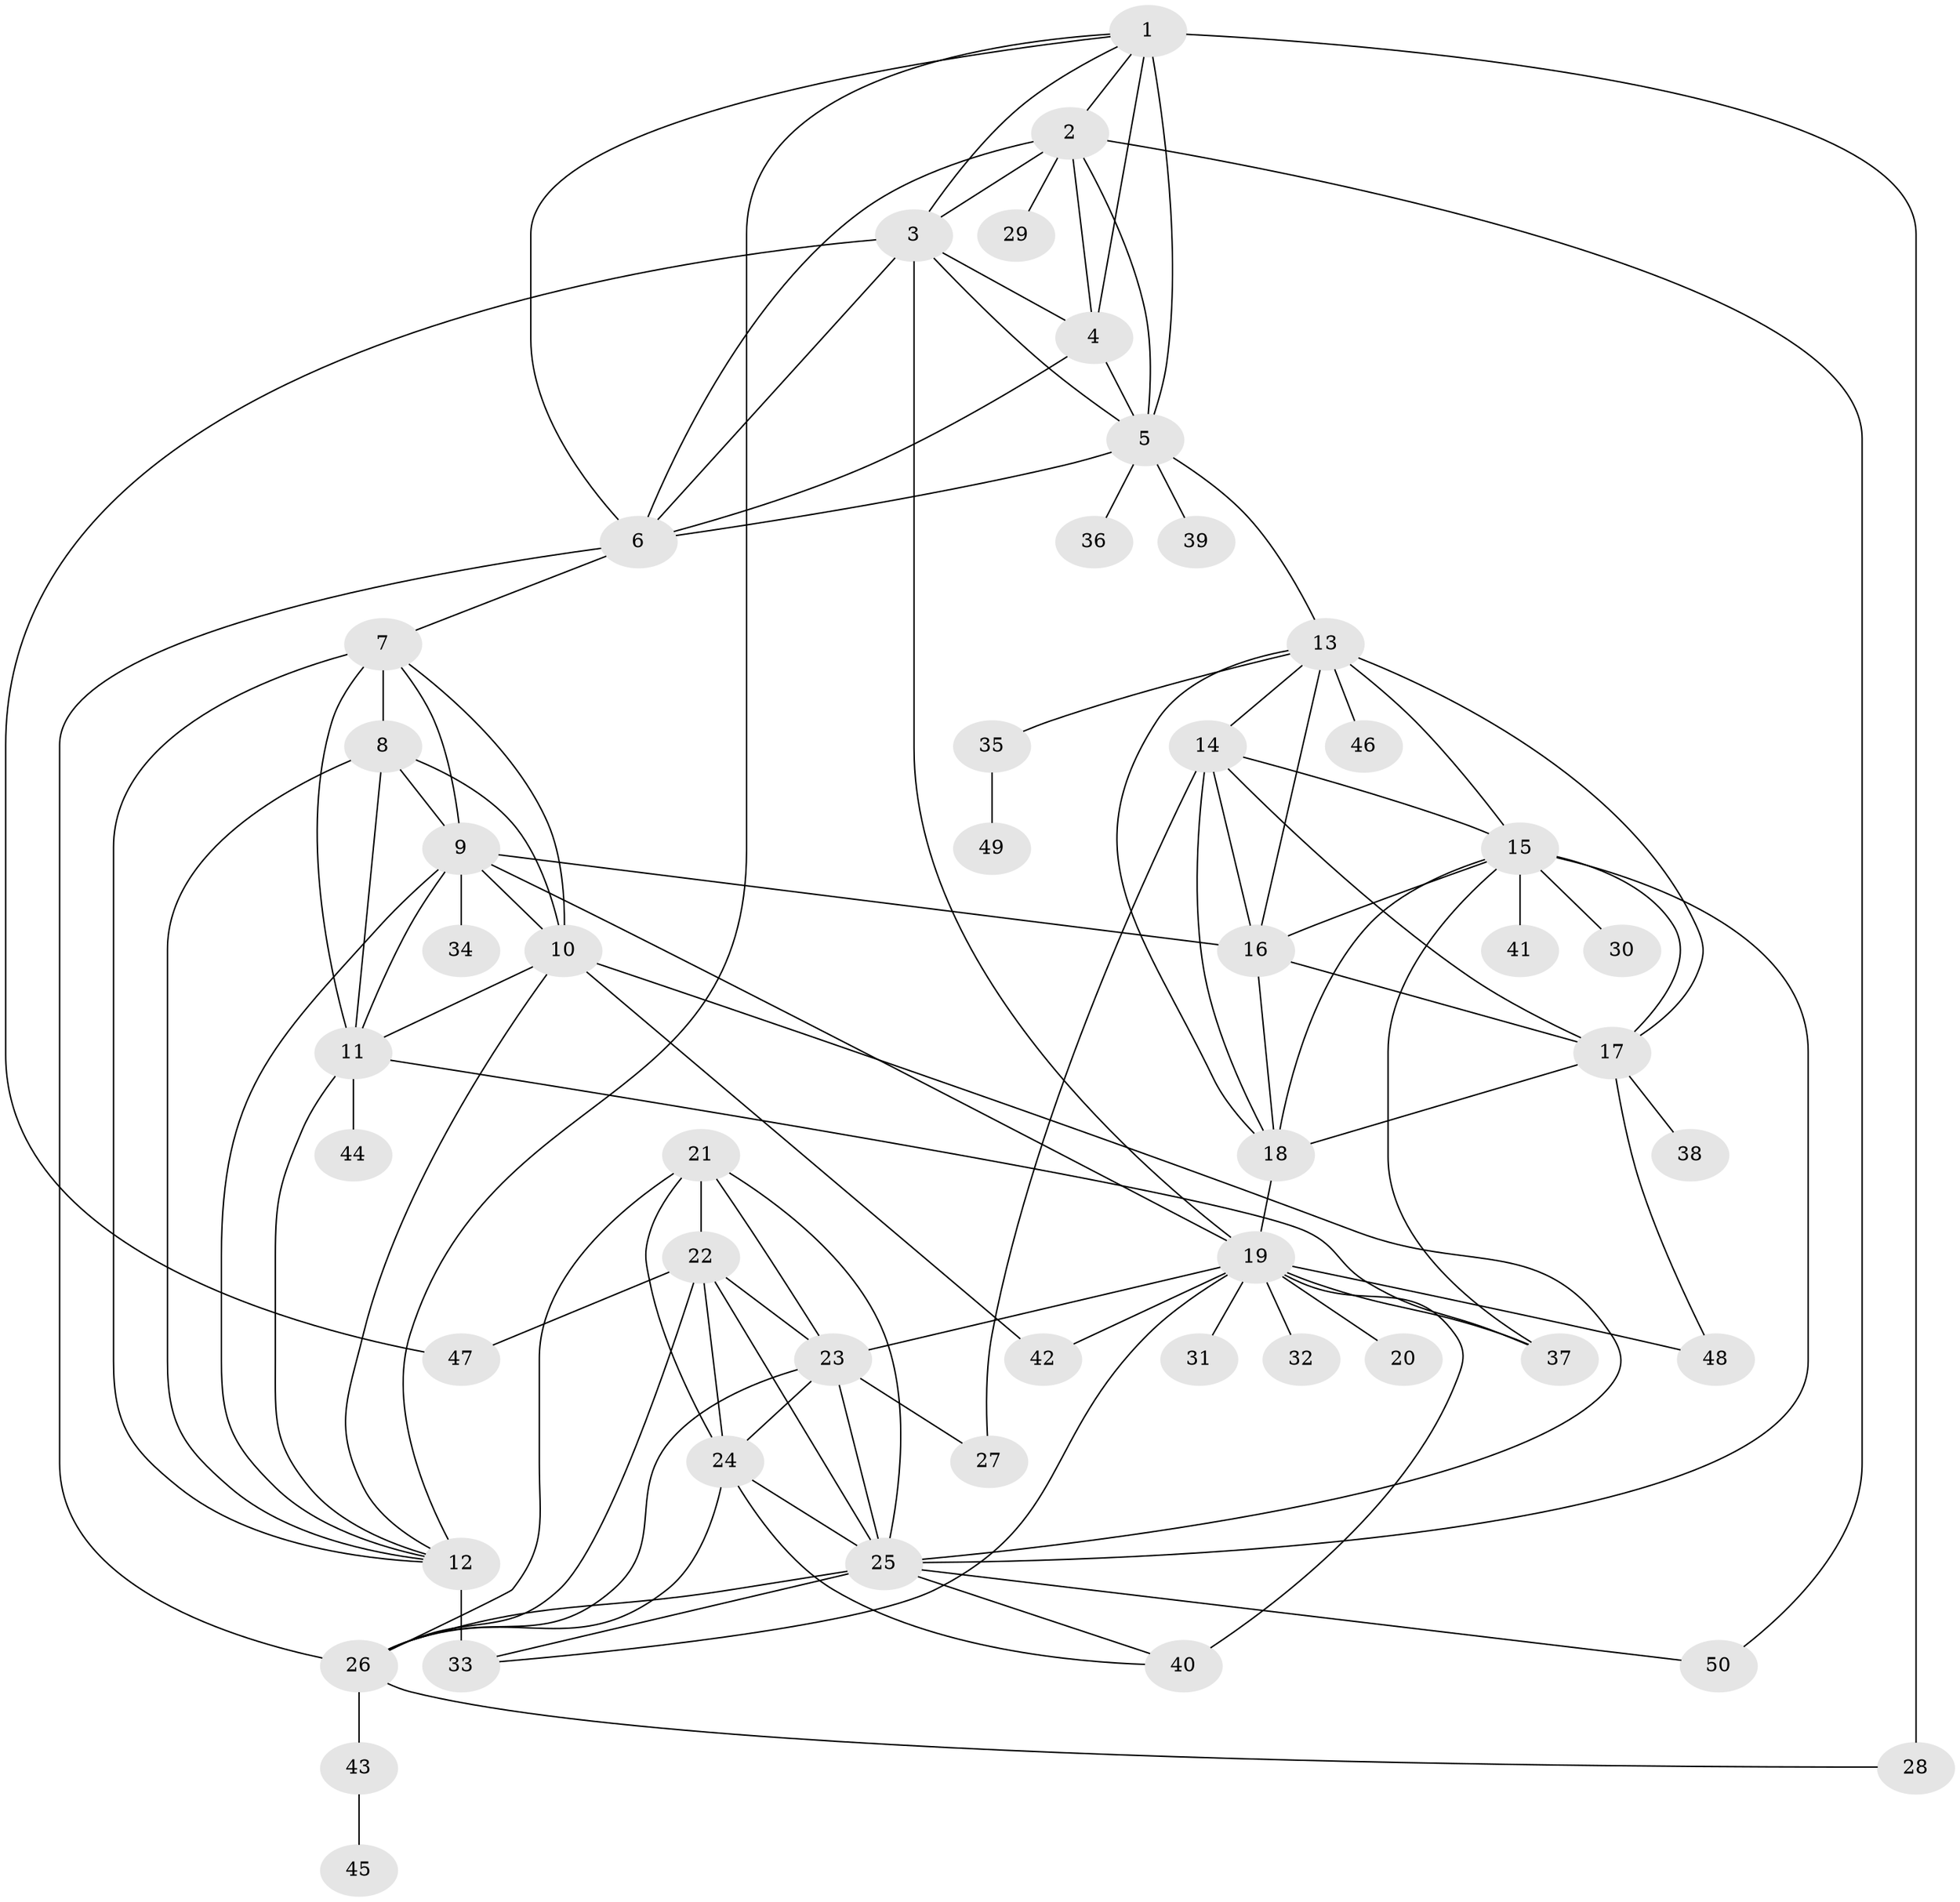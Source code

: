 // original degree distribution, {10: 0.024390243902439025, 8: 0.04878048780487805, 6: 0.032520325203252036, 5: 0.008130081300813009, 11: 0.04065040650406504, 9: 0.04878048780487805, 16: 0.008130081300813009, 7: 0.032520325203252036, 1: 0.5528455284552846, 2: 0.17073170731707318, 3: 0.032520325203252036}
// Generated by graph-tools (version 1.1) at 2025/52/03/04/25 22:52:35]
// undirected, 50 vertices, 108 edges
graph export_dot {
  node [color=gray90,style=filled];
  1;
  2;
  3;
  4;
  5;
  6;
  7;
  8;
  9;
  10;
  11;
  12;
  13;
  14;
  15;
  16;
  17;
  18;
  19;
  20;
  21;
  22;
  23;
  24;
  25;
  26;
  27;
  28;
  29;
  30;
  31;
  32;
  33;
  34;
  35;
  36;
  37;
  38;
  39;
  40;
  41;
  42;
  43;
  44;
  45;
  46;
  47;
  48;
  49;
  50;
  1 -- 2 [weight=1.0];
  1 -- 3 [weight=1.0];
  1 -- 4 [weight=1.0];
  1 -- 5 [weight=1.0];
  1 -- 6 [weight=1.0];
  1 -- 12 [weight=1.0];
  1 -- 28 [weight=3.0];
  2 -- 3 [weight=1.0];
  2 -- 4 [weight=1.0];
  2 -- 5 [weight=1.0];
  2 -- 6 [weight=1.0];
  2 -- 29 [weight=1.0];
  2 -- 50 [weight=1.0];
  3 -- 4 [weight=1.0];
  3 -- 5 [weight=1.0];
  3 -- 6 [weight=1.0];
  3 -- 19 [weight=1.0];
  3 -- 47 [weight=1.0];
  4 -- 5 [weight=1.0];
  4 -- 6 [weight=1.0];
  5 -- 6 [weight=1.0];
  5 -- 13 [weight=1.0];
  5 -- 36 [weight=1.0];
  5 -- 39 [weight=1.0];
  6 -- 7 [weight=1.0];
  6 -- 26 [weight=1.0];
  7 -- 8 [weight=3.0];
  7 -- 9 [weight=1.0];
  7 -- 10 [weight=1.0];
  7 -- 11 [weight=1.0];
  7 -- 12 [weight=1.0];
  8 -- 9 [weight=1.0];
  8 -- 10 [weight=1.0];
  8 -- 11 [weight=1.0];
  8 -- 12 [weight=1.0];
  9 -- 10 [weight=1.0];
  9 -- 11 [weight=1.0];
  9 -- 12 [weight=1.0];
  9 -- 16 [weight=1.0];
  9 -- 19 [weight=1.0];
  9 -- 34 [weight=3.0];
  10 -- 11 [weight=1.0];
  10 -- 12 [weight=1.0];
  10 -- 25 [weight=1.0];
  10 -- 42 [weight=1.0];
  11 -- 12 [weight=1.0];
  11 -- 37 [weight=1.0];
  11 -- 44 [weight=1.0];
  12 -- 33 [weight=9.0];
  13 -- 14 [weight=1.0];
  13 -- 15 [weight=1.0];
  13 -- 16 [weight=1.0];
  13 -- 17 [weight=1.0];
  13 -- 18 [weight=1.0];
  13 -- 35 [weight=1.0];
  13 -- 46 [weight=3.0];
  14 -- 15 [weight=1.0];
  14 -- 16 [weight=1.0];
  14 -- 17 [weight=1.0];
  14 -- 18 [weight=1.0];
  14 -- 27 [weight=1.0];
  15 -- 16 [weight=1.0];
  15 -- 17 [weight=1.0];
  15 -- 18 [weight=1.0];
  15 -- 25 [weight=1.0];
  15 -- 30 [weight=1.0];
  15 -- 37 [weight=1.0];
  15 -- 41 [weight=1.0];
  16 -- 17 [weight=1.0];
  16 -- 18 [weight=1.0];
  17 -- 18 [weight=1.0];
  17 -- 38 [weight=1.0];
  17 -- 48 [weight=1.0];
  18 -- 19 [weight=1.0];
  19 -- 20 [weight=5.0];
  19 -- 23 [weight=1.0];
  19 -- 31 [weight=1.0];
  19 -- 32 [weight=1.0];
  19 -- 33 [weight=1.0];
  19 -- 37 [weight=1.0];
  19 -- 40 [weight=2.0];
  19 -- 42 [weight=1.0];
  19 -- 48 [weight=1.0];
  21 -- 22 [weight=1.0];
  21 -- 23 [weight=1.0];
  21 -- 24 [weight=1.0];
  21 -- 25 [weight=1.0];
  21 -- 26 [weight=1.0];
  22 -- 23 [weight=1.0];
  22 -- 24 [weight=1.0];
  22 -- 25 [weight=1.0];
  22 -- 26 [weight=1.0];
  22 -- 47 [weight=1.0];
  23 -- 24 [weight=1.0];
  23 -- 25 [weight=1.0];
  23 -- 26 [weight=1.0];
  23 -- 27 [weight=4.0];
  24 -- 25 [weight=1.0];
  24 -- 26 [weight=1.0];
  24 -- 40 [weight=1.0];
  25 -- 26 [weight=1.0];
  25 -- 33 [weight=1.0];
  25 -- 40 [weight=1.0];
  25 -- 50 [weight=1.0];
  26 -- 28 [weight=1.0];
  26 -- 43 [weight=1.0];
  35 -- 49 [weight=1.0];
  43 -- 45 [weight=1.0];
}
